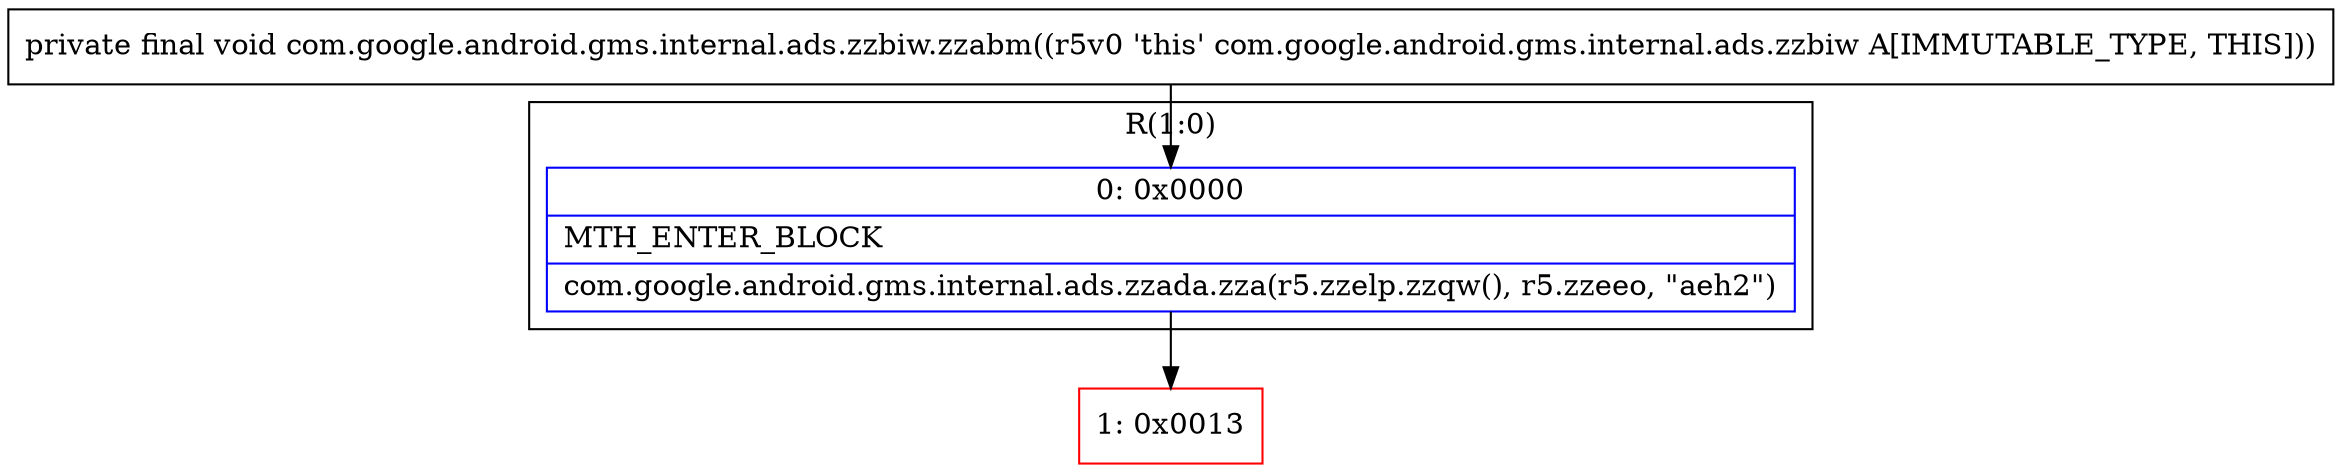 digraph "CFG forcom.google.android.gms.internal.ads.zzbiw.zzabm()V" {
subgraph cluster_Region_441604534 {
label = "R(1:0)";
node [shape=record,color=blue];
Node_0 [shape=record,label="{0\:\ 0x0000|MTH_ENTER_BLOCK\l|com.google.android.gms.internal.ads.zzada.zza(r5.zzelp.zzqw(), r5.zzeeo, \"aeh2\")\l}"];
}
Node_1 [shape=record,color=red,label="{1\:\ 0x0013}"];
MethodNode[shape=record,label="{private final void com.google.android.gms.internal.ads.zzbiw.zzabm((r5v0 'this' com.google.android.gms.internal.ads.zzbiw A[IMMUTABLE_TYPE, THIS])) }"];
MethodNode -> Node_0;
Node_0 -> Node_1;
}

